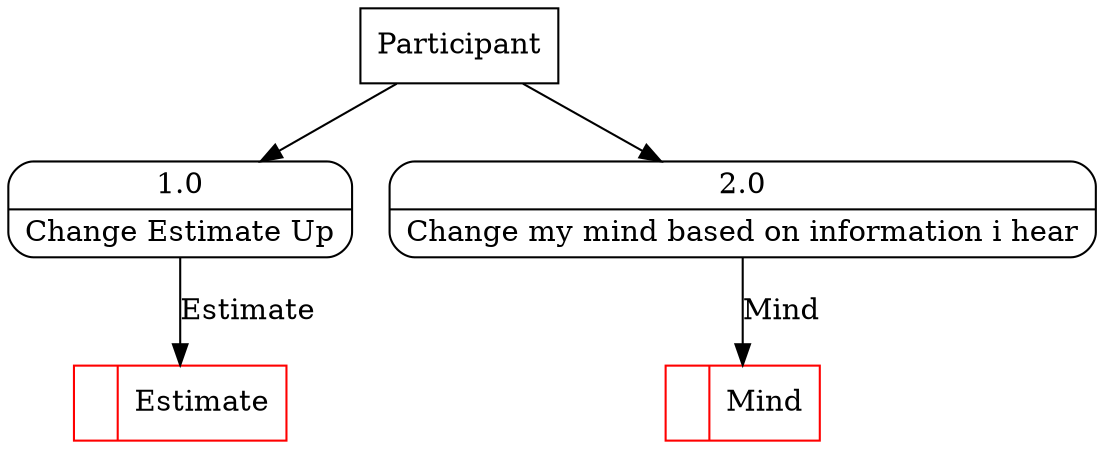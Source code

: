 digraph dfd2{ 
node[shape=record]
200 [label="<f0>  |<f1> Estimate " color=red];
201 [label="Participant" shape=box];
202 [label="{<f0> 1.0|<f1> Change Estimate Up }" shape=Mrecord];
2 [label="{<f0> 2.0|<f1> Change my mind based on information i hear }" shape=Mrecord];
201 -> 2
1001 [label="<f0>  |<f1> Mind " color=red];
2 -> 1001 [label="Mind"]
201 -> 202
202 -> 200 [label="Estimate"]
}